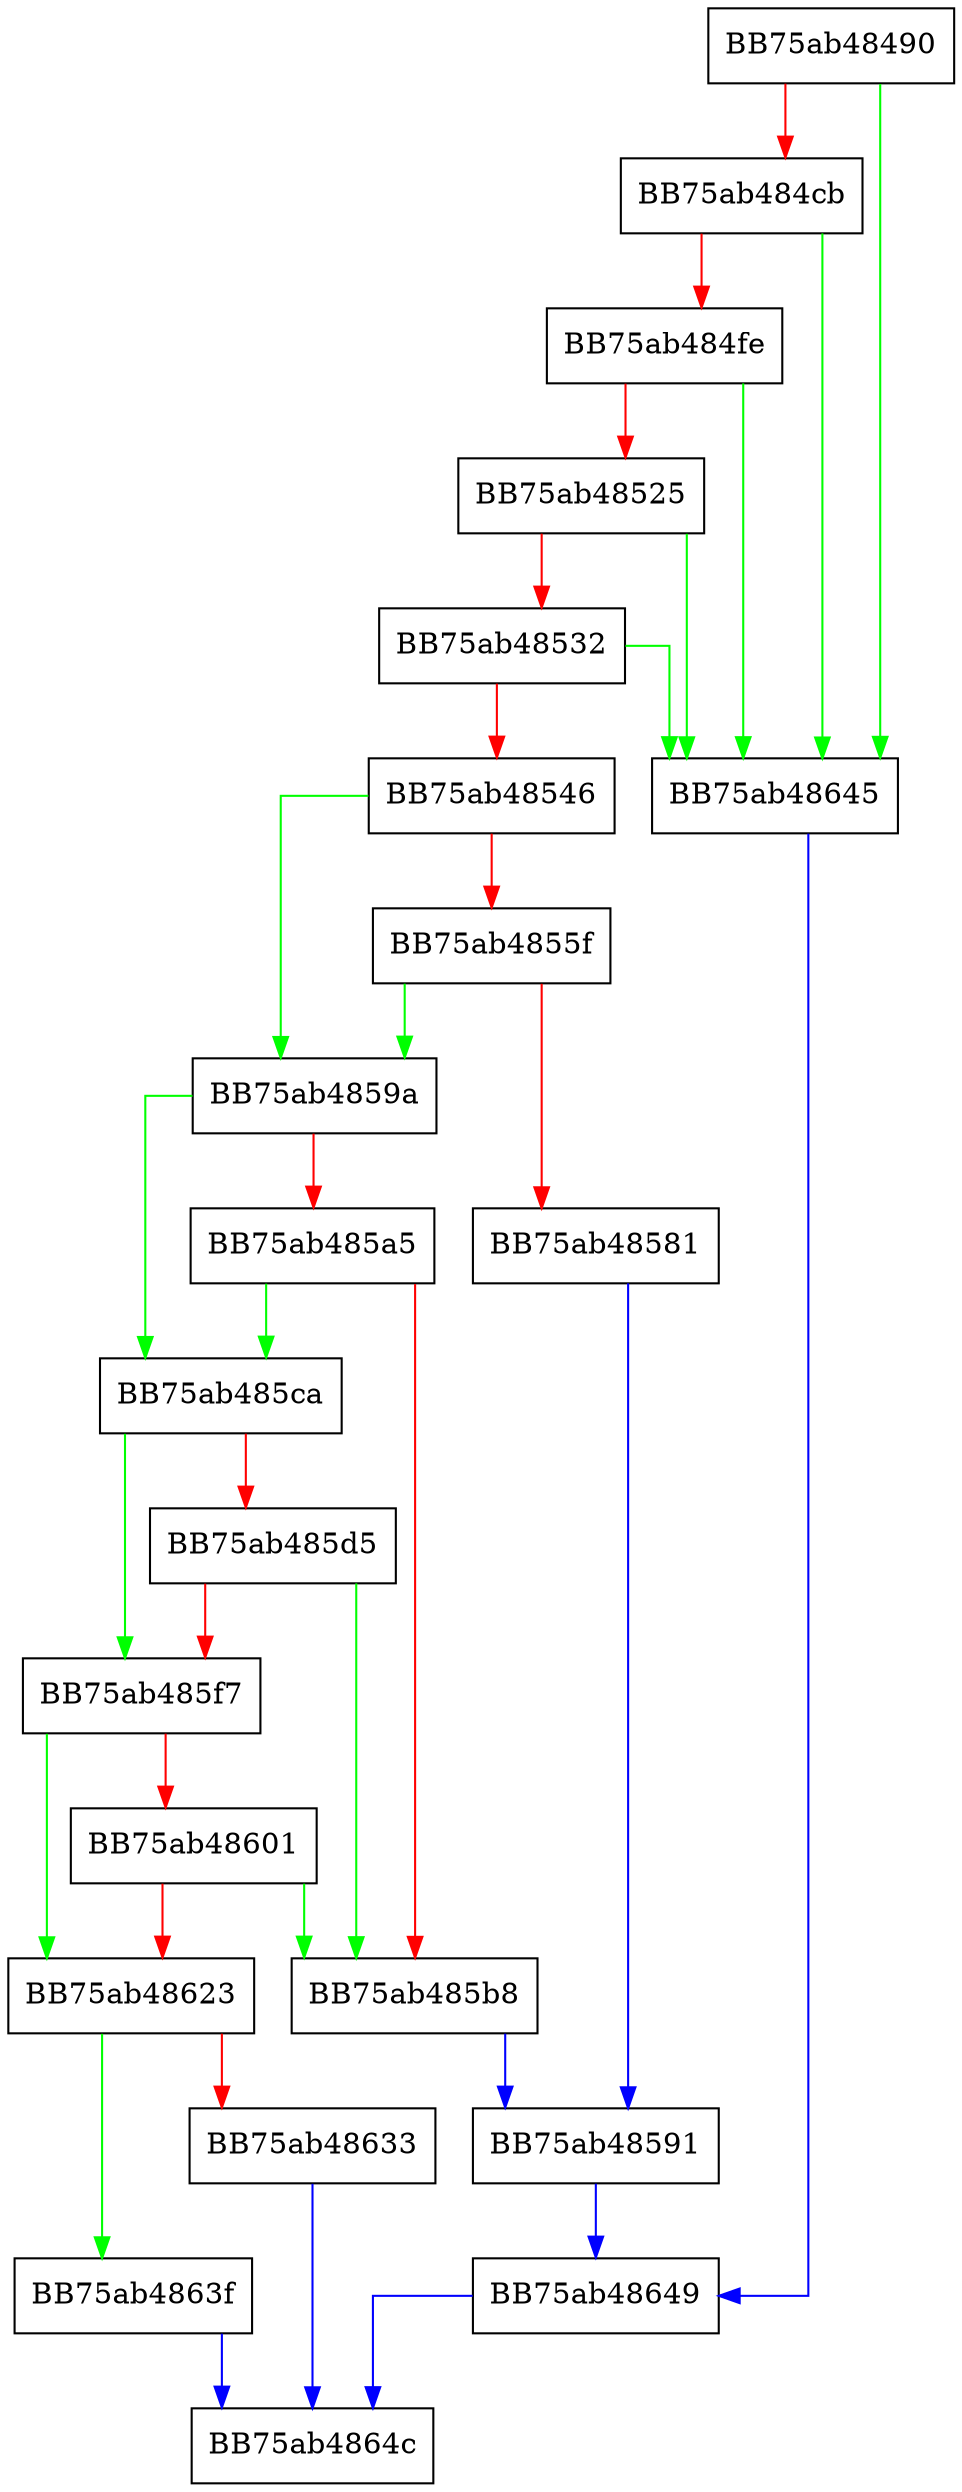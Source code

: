 digraph MatchUserEnvPath {
  node [shape="box"];
  graph [splines=ortho];
  BB75ab48490 -> BB75ab48645 [color="green"];
  BB75ab48490 -> BB75ab484cb [color="red"];
  BB75ab484cb -> BB75ab48645 [color="green"];
  BB75ab484cb -> BB75ab484fe [color="red"];
  BB75ab484fe -> BB75ab48645 [color="green"];
  BB75ab484fe -> BB75ab48525 [color="red"];
  BB75ab48525 -> BB75ab48645 [color="green"];
  BB75ab48525 -> BB75ab48532 [color="red"];
  BB75ab48532 -> BB75ab48645 [color="green"];
  BB75ab48532 -> BB75ab48546 [color="red"];
  BB75ab48546 -> BB75ab4859a [color="green"];
  BB75ab48546 -> BB75ab4855f [color="red"];
  BB75ab4855f -> BB75ab4859a [color="green"];
  BB75ab4855f -> BB75ab48581 [color="red"];
  BB75ab48581 -> BB75ab48591 [color="blue"];
  BB75ab48591 -> BB75ab48649 [color="blue"];
  BB75ab4859a -> BB75ab485ca [color="green"];
  BB75ab4859a -> BB75ab485a5 [color="red"];
  BB75ab485a5 -> BB75ab485ca [color="green"];
  BB75ab485a5 -> BB75ab485b8 [color="red"];
  BB75ab485b8 -> BB75ab48591 [color="blue"];
  BB75ab485ca -> BB75ab485f7 [color="green"];
  BB75ab485ca -> BB75ab485d5 [color="red"];
  BB75ab485d5 -> BB75ab485b8 [color="green"];
  BB75ab485d5 -> BB75ab485f7 [color="red"];
  BB75ab485f7 -> BB75ab48623 [color="green"];
  BB75ab485f7 -> BB75ab48601 [color="red"];
  BB75ab48601 -> BB75ab485b8 [color="green"];
  BB75ab48601 -> BB75ab48623 [color="red"];
  BB75ab48623 -> BB75ab4863f [color="green"];
  BB75ab48623 -> BB75ab48633 [color="red"];
  BB75ab48633 -> BB75ab4864c [color="blue"];
  BB75ab4863f -> BB75ab4864c [color="blue"];
  BB75ab48645 -> BB75ab48649 [color="blue"];
  BB75ab48649 -> BB75ab4864c [color="blue"];
}